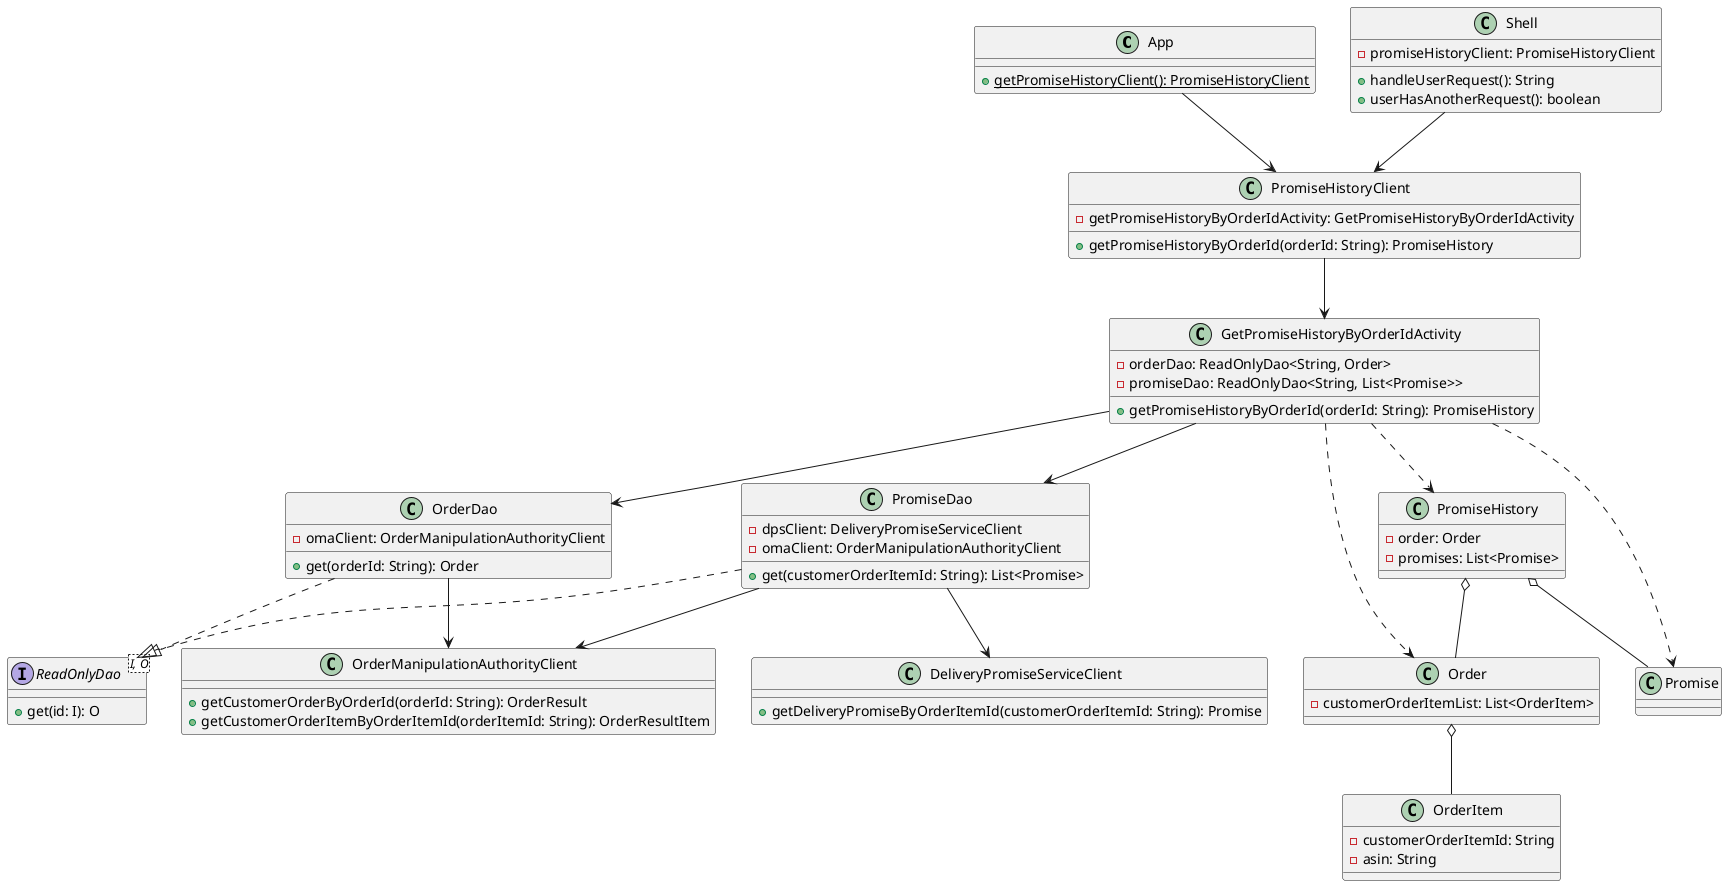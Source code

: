@startuml

class App {
  + {static} getPromiseHistoryClient(): PromiseHistoryClient
}

class Shell {
  - promiseHistoryClient: PromiseHistoryClient
  + handleUserRequest(): String
  + userHasAnotherRequest(): boolean
}

class PromiseHistoryClient {
  - getPromiseHistoryByOrderIdActivity: GetPromiseHistoryByOrderIdActivity
  + getPromiseHistoryByOrderId(orderId: String): PromiseHistory
}

class GetPromiseHistoryByOrderIdActivity {
  - orderDao: ReadOnlyDao<String, Order>
  - promiseDao: ReadOnlyDao<String, List<Promise>>
  + getPromiseHistoryByOrderId(orderId: String): PromiseHistory
}

class OrderDao {
  - omaClient: OrderManipulationAuthorityClient
  + get(orderId: String): Order
}

class PromiseDao {
  - dpsClient: DeliveryPromiseServiceClient
  - omaClient: OrderManipulationAuthorityClient
  + get(customerOrderItemId: String): List<Promise>
}

class OrderManipulationAuthorityClient {
  + getCustomerOrderByOrderId(orderId: String): OrderResult
  + getCustomerOrderItemByOrderItemId(orderItemId: String): OrderResultItem
}

class DeliveryPromiseServiceClient {
  + getDeliveryPromiseByOrderItemId(customerOrderItemId: String): Promise
}

interface ReadOnlyDao<I, O> {
  + get(id: I): O
}

class Order {
  - customerOrderItemList: List<OrderItem>
}

class OrderItem {
  - customerOrderItemId: String
  - asin: String
}

class Promise {
}

class PromiseHistory {
  - order: Order
  - promises: List<Promise>
}

App --> PromiseHistoryClient
Shell --> PromiseHistoryClient
PromiseHistoryClient --> GetPromiseHistoryByOrderIdActivity
GetPromiseHistoryByOrderIdActivity --> OrderDao
GetPromiseHistoryByOrderIdActivity --> PromiseDao
OrderDao ..|> ReadOnlyDao
PromiseDao ..|> ReadOnlyDao
OrderDao --> OrderManipulationAuthorityClient
PromiseDao --> OrderManipulationAuthorityClient
PromiseDao --> DeliveryPromiseServiceClient
GetPromiseHistoryByOrderIdActivity ..> Order
GetPromiseHistoryByOrderIdActivity ..> Promise
GetPromiseHistoryByOrderIdActivity ..> PromiseHistory
Order o-- OrderItem
PromiseHistory o-- Order
PromiseHistory o-- Promise

@enduml
